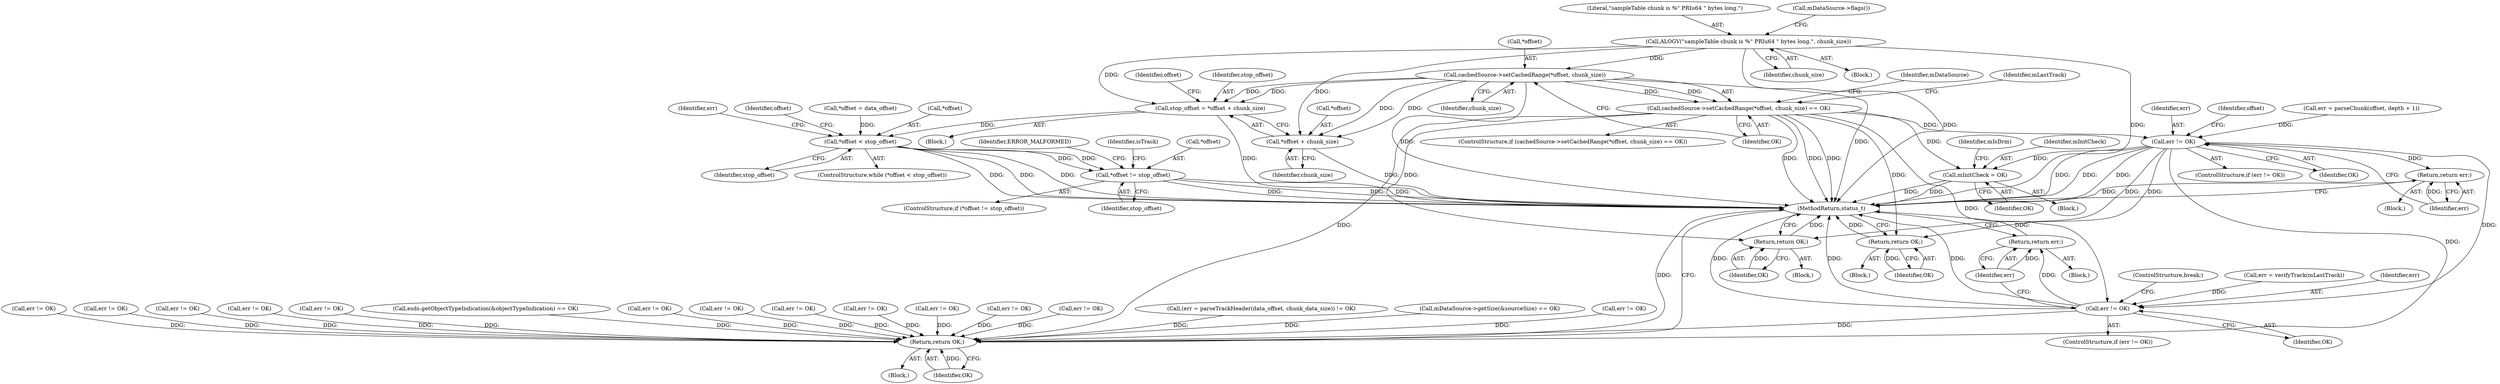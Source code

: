 digraph "0_Android_f81038006b4c59a5a148dcad887371206033c28f_2@pointer" {
"1000422" [label="(Call,cachedSource->setCachedRange(*offset, chunk_size))"];
"1000405" [label="(Call,ALOGV(\"sampleTable chunk is %\" PRIu64 \" bytes long.\", chunk_size))"];
"1000421" [label="(Call,cachedSource->setCachedRange(*offset, chunk_size) == OK)"];
"1000526" [label="(Call,err != OK)"];
"1000530" [label="(Return,return err;)"];
"1000603" [label="(Return,return OK;)"];
"1000611" [label="(Call,err != OK)"];
"1000615" [label="(Return,return err;)"];
"1003287" [label="(Return,return OK;)"];
"1000627" [label="(Call,mInitCheck = OK)"];
"1000638" [label="(Return,return OK;)"];
"1000501" [label="(Call,stop_offset = *offset + chunk_size)"];
"1000512" [label="(Call,*offset < stop_offset)"];
"1000533" [label="(Call,*offset != stop_offset)"];
"1000503" [label="(Call,*offset + chunk_size)"];
"1000560" [label="(Block,)"];
"1001046" [label="(Call,(err = parseTrackHeader(data_offset, chunk_data_size)) != OK)"];
"1000526" [label="(Call,err != OK)"];
"1000529" [label="(Block,)"];
"1000194" [label="(Call,mDataSource->getSize(&sourceSize) == OK)"];
"1000629" [label="(Identifier,OK)"];
"1000610" [label="(ControlStructure,if (err != OK))"];
"1000613" [label="(Identifier,OK)"];
"1000533" [label="(Call,*offset != stop_offset)"];
"1000532" [label="(ControlStructure,if (*offset != stop_offset))"];
"1000541" [label="(Identifier,isTrack)"];
"1003289" [label="(MethodReturn,status_t)"];
"1000535" [label="(Identifier,offset)"];
"1000626" [label="(Block,)"];
"1001698" [label="(Call,err != OK)"];
"1000420" [label="(ControlStructure,if (cachedSource->setCachedRange(*offset, chunk_size) == OK))"];
"1000507" [label="(Call,*offset = data_offset)"];
"1000627" [label="(Call,mInitCheck = OK)"];
"1000525" [label="(ControlStructure,if (err != OK))"];
"1002336" [label="(Call,err != OK)"];
"1000509" [label="(Identifier,offset)"];
"1000536" [label="(Identifier,stop_offset)"];
"1000406" [label="(Literal,\"sampleTable chunk is %\" PRIu64 \" bytes long.\")"];
"1002193" [label="(Call,err != OK)"];
"1000513" [label="(Call,*offset)"];
"1001909" [label="(Call,err != OK)"];
"1000632" [label="(Identifier,mIsDrm)"];
"1000433" [label="(Identifier,mLastTrack)"];
"1000638" [label="(Return,return OK;)"];
"1000640" [label="(ControlStructure,break;)"];
"1000429" [label="(Identifier,mDataSource)"];
"1000514" [label="(Identifier,offset)"];
"1000503" [label="(Call,*offset + chunk_size)"];
"1000534" [label="(Call,*offset)"];
"1002625" [label="(Call,err != OK)"];
"1000604" [label="(Identifier,OK)"];
"1000606" [label="(Call,err = verifyTrack(mLastTrack))"];
"1000531" [label="(Identifier,err)"];
"1001838" [label="(Call,err != OK)"];
"1000410" [label="(Call,mDataSource->flags())"];
"1000615" [label="(Return,return err;)"];
"1000501" [label="(Call,stop_offset = *offset + chunk_size)"];
"1000611" [label="(Call,err != OK)"];
"1003287" [label="(Return,return OK;)"];
"1000376" [label="(Block,)"];
"1000407" [label="(Identifier,chunk_size)"];
"1000405" [label="(Call,ALOGV(\"sampleTable chunk is %\" PRIu64 \" bytes long.\", chunk_size))"];
"1000614" [label="(Block,)"];
"1000107" [label="(Block,)"];
"1000515" [label="(Identifier,stop_offset)"];
"1000528" [label="(Identifier,OK)"];
"1000616" [label="(Identifier,err)"];
"1000639" [label="(Identifier,OK)"];
"1000425" [label="(Identifier,chunk_size)"];
"1000519" [label="(Identifier,err)"];
"1000518" [label="(Call,err = parseChunk(offset, depth + 1))"];
"1002362" [label="(Call,esds.getObjectTypeIndication(&objectTypeIndication) == OK)"];
"1003228" [label="(Call,err != OK)"];
"1000502" [label="(Identifier,stop_offset)"];
"1000530" [label="(Return,return err;)"];
"1002162" [label="(Call,err != OK)"];
"1000539" [label="(Identifier,ERROR_MALFORMED)"];
"1000504" [label="(Call,*offset)"];
"1000421" [label="(Call,cachedSource->setCachedRange(*offset, chunk_size) == OK)"];
"1001954" [label="(Call,err != OK)"];
"1003288" [label="(Identifier,OK)"];
"1000511" [label="(ControlStructure,while (*offset < stop_offset))"];
"1000612" [label="(Identifier,err)"];
"1000422" [label="(Call,cachedSource->setCachedRange(*offset, chunk_size))"];
"1002131" [label="(Call,err != OK)"];
"1001878" [label="(Call,err != OK)"];
"1000426" [label="(Identifier,OK)"];
"1002590" [label="(Call,err != OK)"];
"1000404" [label="(Block,)"];
"1000506" [label="(Identifier,chunk_size)"];
"1000637" [label="(Block,)"];
"1000628" [label="(Identifier,mInitCheck)"];
"1000512" [label="(Call,*offset < stop_offset)"];
"1001557" [label="(Call,err != OK)"];
"1000423" [label="(Call,*offset)"];
"1000527" [label="(Identifier,err)"];
"1000603" [label="(Return,return OK;)"];
"1000422" -> "1000421"  [label="AST: "];
"1000422" -> "1000425"  [label="CFG: "];
"1000423" -> "1000422"  [label="AST: "];
"1000425" -> "1000422"  [label="AST: "];
"1000426" -> "1000422"  [label="CFG: "];
"1000422" -> "1003289"  [label="DDG: "];
"1000422" -> "1003289"  [label="DDG: "];
"1000422" -> "1000421"  [label="DDG: "];
"1000422" -> "1000421"  [label="DDG: "];
"1000405" -> "1000422"  [label="DDG: "];
"1000422" -> "1000501"  [label="DDG: "];
"1000422" -> "1000501"  [label="DDG: "];
"1000422" -> "1000503"  [label="DDG: "];
"1000422" -> "1000503"  [label="DDG: "];
"1000405" -> "1000404"  [label="AST: "];
"1000405" -> "1000407"  [label="CFG: "];
"1000406" -> "1000405"  [label="AST: "];
"1000407" -> "1000405"  [label="AST: "];
"1000410" -> "1000405"  [label="CFG: "];
"1000405" -> "1003289"  [label="DDG: "];
"1000405" -> "1003289"  [label="DDG: "];
"1000405" -> "1000501"  [label="DDG: "];
"1000405" -> "1000503"  [label="DDG: "];
"1000421" -> "1000420"  [label="AST: "];
"1000421" -> "1000426"  [label="CFG: "];
"1000426" -> "1000421"  [label="AST: "];
"1000429" -> "1000421"  [label="CFG: "];
"1000433" -> "1000421"  [label="CFG: "];
"1000421" -> "1003289"  [label="DDG: "];
"1000421" -> "1003289"  [label="DDG: "];
"1000421" -> "1003289"  [label="DDG: "];
"1000421" -> "1000526"  [label="DDG: "];
"1000421" -> "1000603"  [label="DDG: "];
"1000421" -> "1000611"  [label="DDG: "];
"1000421" -> "1000627"  [label="DDG: "];
"1000421" -> "1000638"  [label="DDG: "];
"1000421" -> "1003287"  [label="DDG: "];
"1000526" -> "1000525"  [label="AST: "];
"1000526" -> "1000528"  [label="CFG: "];
"1000527" -> "1000526"  [label="AST: "];
"1000528" -> "1000526"  [label="AST: "];
"1000514" -> "1000526"  [label="CFG: "];
"1000531" -> "1000526"  [label="CFG: "];
"1000526" -> "1003289"  [label="DDG: "];
"1000526" -> "1003289"  [label="DDG: "];
"1000526" -> "1003289"  [label="DDG: "];
"1000518" -> "1000526"  [label="DDG: "];
"1000526" -> "1000530"  [label="DDG: "];
"1000526" -> "1000603"  [label="DDG: "];
"1000526" -> "1000611"  [label="DDG: "];
"1000526" -> "1000627"  [label="DDG: "];
"1000526" -> "1000638"  [label="DDG: "];
"1000526" -> "1003287"  [label="DDG: "];
"1000530" -> "1000529"  [label="AST: "];
"1000530" -> "1000531"  [label="CFG: "];
"1000531" -> "1000530"  [label="AST: "];
"1003289" -> "1000530"  [label="CFG: "];
"1000530" -> "1003289"  [label="DDG: "];
"1000531" -> "1000530"  [label="DDG: "];
"1000603" -> "1000560"  [label="AST: "];
"1000603" -> "1000604"  [label="CFG: "];
"1000604" -> "1000603"  [label="AST: "];
"1003289" -> "1000603"  [label="CFG: "];
"1000603" -> "1003289"  [label="DDG: "];
"1000604" -> "1000603"  [label="DDG: "];
"1000611" -> "1000610"  [label="AST: "];
"1000611" -> "1000613"  [label="CFG: "];
"1000612" -> "1000611"  [label="AST: "];
"1000613" -> "1000611"  [label="AST: "];
"1000616" -> "1000611"  [label="CFG: "];
"1000640" -> "1000611"  [label="CFG: "];
"1000611" -> "1003289"  [label="DDG: "];
"1000611" -> "1003289"  [label="DDG: "];
"1000611" -> "1003289"  [label="DDG: "];
"1000606" -> "1000611"  [label="DDG: "];
"1000611" -> "1000615"  [label="DDG: "];
"1000611" -> "1003287"  [label="DDG: "];
"1000615" -> "1000614"  [label="AST: "];
"1000615" -> "1000616"  [label="CFG: "];
"1000616" -> "1000615"  [label="AST: "];
"1003289" -> "1000615"  [label="CFG: "];
"1000615" -> "1003289"  [label="DDG: "];
"1000616" -> "1000615"  [label="DDG: "];
"1003287" -> "1000107"  [label="AST: "];
"1003287" -> "1003288"  [label="CFG: "];
"1003288" -> "1003287"  [label="AST: "];
"1003289" -> "1003287"  [label="CFG: "];
"1003287" -> "1003289"  [label="DDG: "];
"1003288" -> "1003287"  [label="DDG: "];
"1002131" -> "1003287"  [label="DDG: "];
"1001698" -> "1003287"  [label="DDG: "];
"1001909" -> "1003287"  [label="DDG: "];
"1001557" -> "1003287"  [label="DDG: "];
"1002590" -> "1003287"  [label="DDG: "];
"1001838" -> "1003287"  [label="DDG: "];
"1001878" -> "1003287"  [label="DDG: "];
"1002362" -> "1003287"  [label="DDG: "];
"1002625" -> "1003287"  [label="DDG: "];
"1001954" -> "1003287"  [label="DDG: "];
"1002162" -> "1003287"  [label="DDG: "];
"1002336" -> "1003287"  [label="DDG: "];
"1002193" -> "1003287"  [label="DDG: "];
"1001046" -> "1003287"  [label="DDG: "];
"1000194" -> "1003287"  [label="DDG: "];
"1003228" -> "1003287"  [label="DDG: "];
"1000627" -> "1000626"  [label="AST: "];
"1000627" -> "1000629"  [label="CFG: "];
"1000628" -> "1000627"  [label="AST: "];
"1000629" -> "1000627"  [label="AST: "];
"1000632" -> "1000627"  [label="CFG: "];
"1000627" -> "1003289"  [label="DDG: "];
"1000627" -> "1003289"  [label="DDG: "];
"1000638" -> "1000637"  [label="AST: "];
"1000638" -> "1000639"  [label="CFG: "];
"1000639" -> "1000638"  [label="AST: "];
"1003289" -> "1000638"  [label="CFG: "];
"1000638" -> "1003289"  [label="DDG: "];
"1000639" -> "1000638"  [label="DDG: "];
"1000501" -> "1000376"  [label="AST: "];
"1000501" -> "1000503"  [label="CFG: "];
"1000502" -> "1000501"  [label="AST: "];
"1000503" -> "1000501"  [label="AST: "];
"1000509" -> "1000501"  [label="CFG: "];
"1000501" -> "1003289"  [label="DDG: "];
"1000501" -> "1000512"  [label="DDG: "];
"1000512" -> "1000511"  [label="AST: "];
"1000512" -> "1000515"  [label="CFG: "];
"1000513" -> "1000512"  [label="AST: "];
"1000515" -> "1000512"  [label="AST: "];
"1000519" -> "1000512"  [label="CFG: "];
"1000535" -> "1000512"  [label="CFG: "];
"1000512" -> "1003289"  [label="DDG: "];
"1000512" -> "1003289"  [label="DDG: "];
"1000512" -> "1003289"  [label="DDG: "];
"1000507" -> "1000512"  [label="DDG: "];
"1000512" -> "1000533"  [label="DDG: "];
"1000512" -> "1000533"  [label="DDG: "];
"1000533" -> "1000532"  [label="AST: "];
"1000533" -> "1000536"  [label="CFG: "];
"1000534" -> "1000533"  [label="AST: "];
"1000536" -> "1000533"  [label="AST: "];
"1000539" -> "1000533"  [label="CFG: "];
"1000541" -> "1000533"  [label="CFG: "];
"1000533" -> "1003289"  [label="DDG: "];
"1000533" -> "1003289"  [label="DDG: "];
"1000533" -> "1003289"  [label="DDG: "];
"1000503" -> "1000506"  [label="CFG: "];
"1000504" -> "1000503"  [label="AST: "];
"1000506" -> "1000503"  [label="AST: "];
"1000503" -> "1003289"  [label="DDG: "];
}
